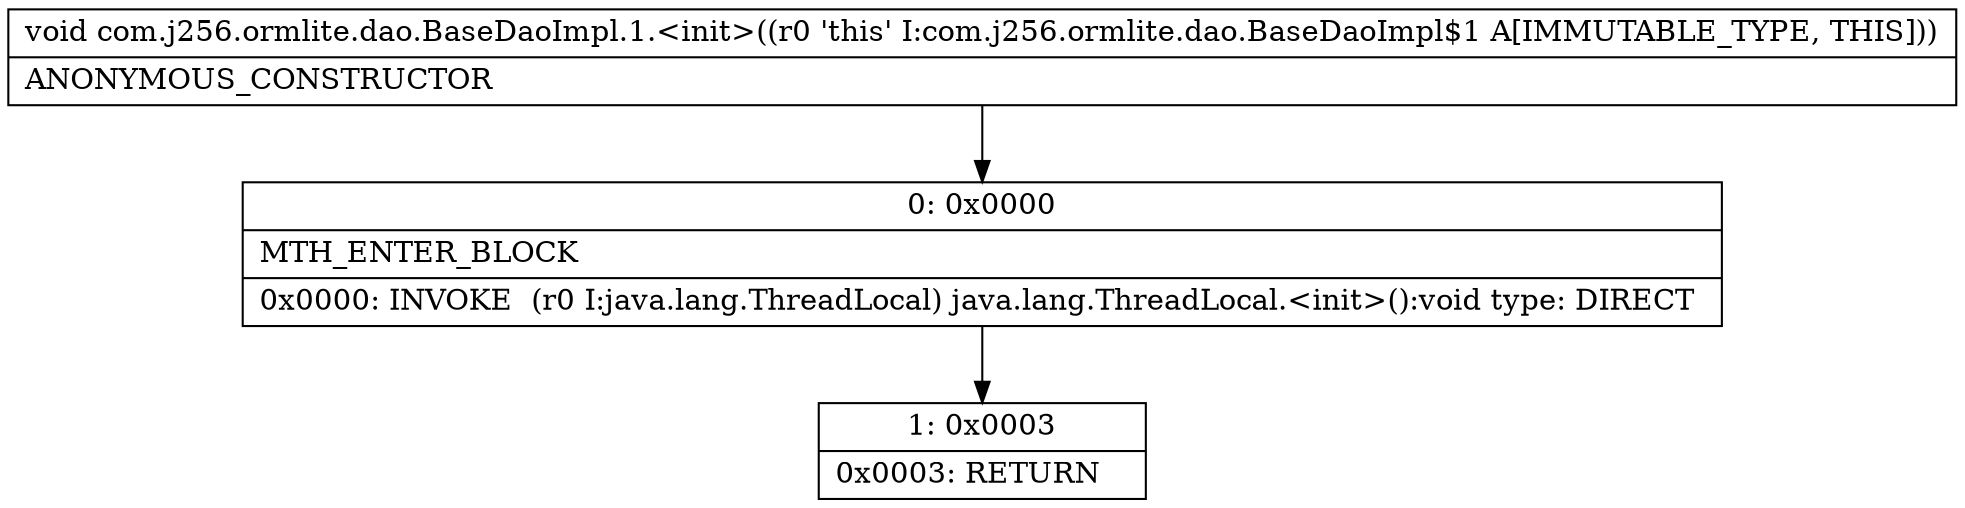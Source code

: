 digraph "CFG forcom.j256.ormlite.dao.BaseDaoImpl.1.\<init\>()V" {
Node_0 [shape=record,label="{0\:\ 0x0000|MTH_ENTER_BLOCK\l|0x0000: INVOKE  (r0 I:java.lang.ThreadLocal) java.lang.ThreadLocal.\<init\>():void type: DIRECT \l}"];
Node_1 [shape=record,label="{1\:\ 0x0003|0x0003: RETURN   \l}"];
MethodNode[shape=record,label="{void com.j256.ormlite.dao.BaseDaoImpl.1.\<init\>((r0 'this' I:com.j256.ormlite.dao.BaseDaoImpl$1 A[IMMUTABLE_TYPE, THIS]))  | ANONYMOUS_CONSTRUCTOR\l}"];
MethodNode -> Node_0;
Node_0 -> Node_1;
}

